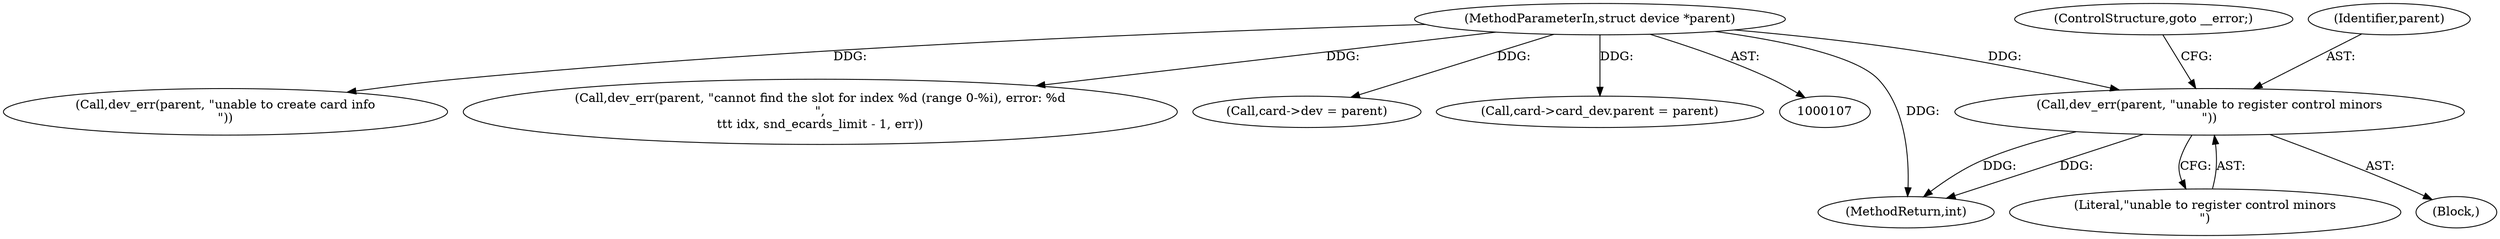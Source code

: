 digraph "0_linux_07f4d9d74a04aa7c72c5dae0ef97565f28f17b92_3@pointer" {
"1000384" [label="(Call,dev_err(parent, \"unable to register control minors\n\"))"];
"1000108" [label="(MethodParameterIn,struct device *parent)"];
"1000387" [label="(ControlStructure,goto __error;)"];
"1000418" [label="(MethodReturn,int)"];
"1000397" [label="(Call,dev_err(parent, \"unable to create card info\n\"))"];
"1000385" [label="(Identifier,parent)"];
"1000240" [label="(Call,dev_err(parent, \"cannot find the slot for index %d (range 0-%i), error: %d\n\",\n\t\t\t idx, snd_ecards_limit - 1, err))"];
"1000267" [label="(Call,card->dev = parent)"];
"1000108" [label="(MethodParameterIn,struct device *parent)"];
"1000384" [label="(Call,dev_err(parent, \"unable to register control minors\n\"))"];
"1000386" [label="(Literal,\"unable to register control minors\n\")"];
"1000337" [label="(Call,card->card_dev.parent = parent)"];
"1000383" [label="(Block,)"];
"1000384" -> "1000383"  [label="AST: "];
"1000384" -> "1000386"  [label="CFG: "];
"1000385" -> "1000384"  [label="AST: "];
"1000386" -> "1000384"  [label="AST: "];
"1000387" -> "1000384"  [label="CFG: "];
"1000384" -> "1000418"  [label="DDG: "];
"1000384" -> "1000418"  [label="DDG: "];
"1000108" -> "1000384"  [label="DDG: "];
"1000108" -> "1000107"  [label="AST: "];
"1000108" -> "1000418"  [label="DDG: "];
"1000108" -> "1000240"  [label="DDG: "];
"1000108" -> "1000267"  [label="DDG: "];
"1000108" -> "1000337"  [label="DDG: "];
"1000108" -> "1000397"  [label="DDG: "];
}
